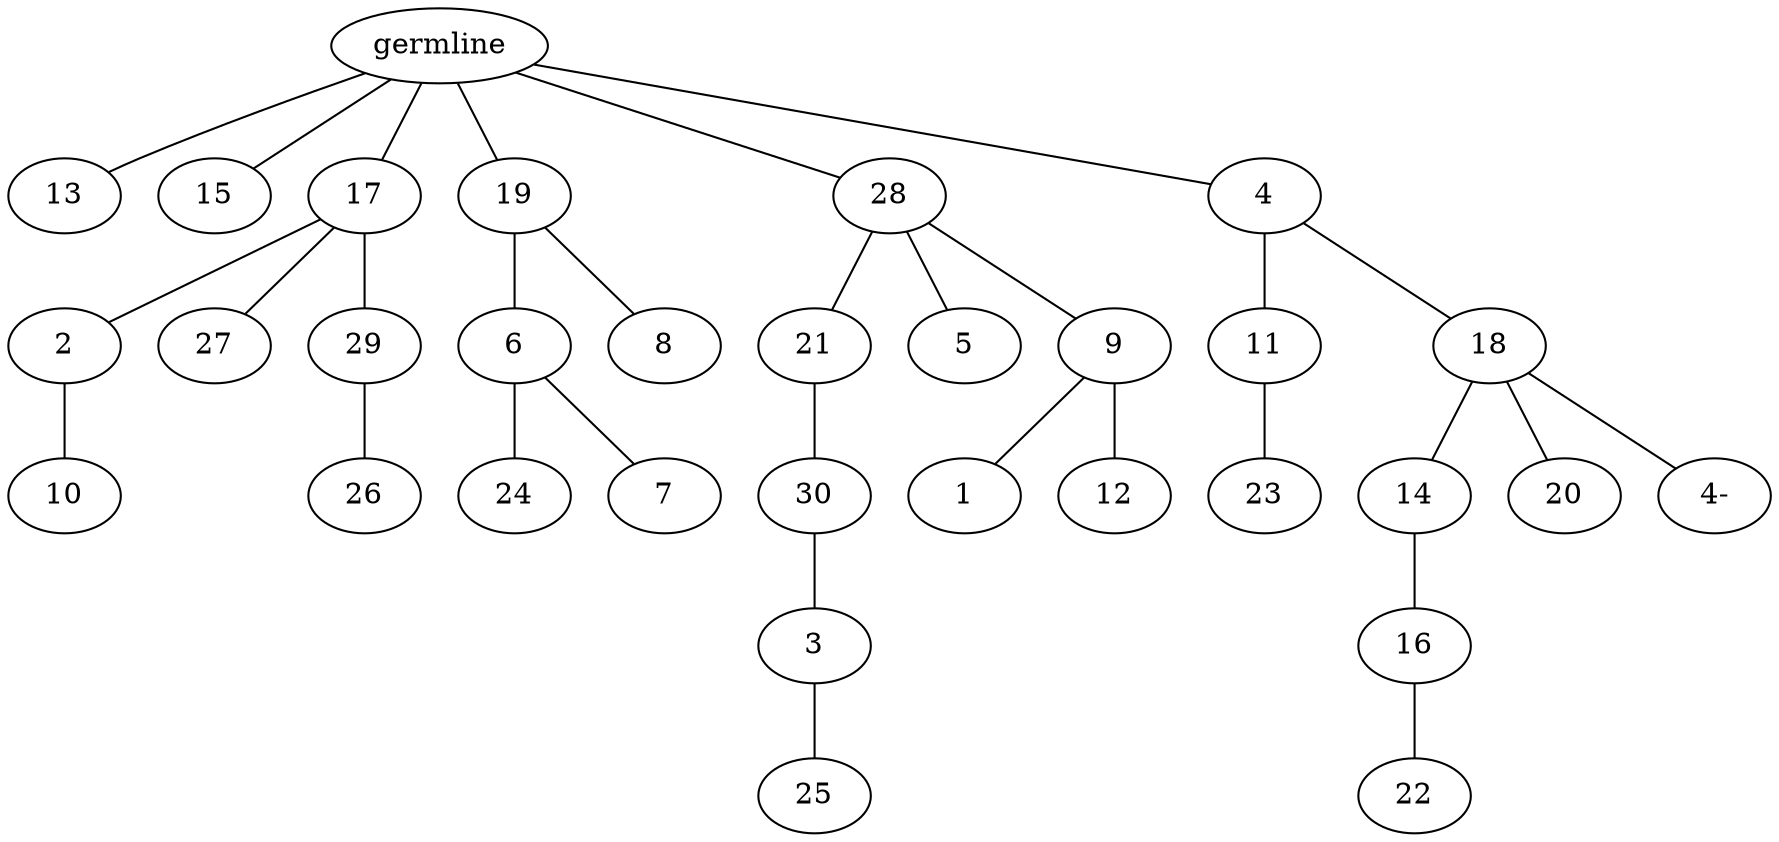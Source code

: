 graph tree {
    "139761088172240" [label="germline"];
    "139761088111904" [label="13"];
    "139761088091904" [label="15"];
    "139761088059328" [label="17"];
    "139761088057504" [label="2"];
    "139761088540144" [label="10"];
    "139761088058464" [label="27"];
    "139761088540576" [label="29"];
    "139761088262832" [label="26"];
    "139761088057792" [label="19"];
    "139761088263312" [label="6"];
    "139761088263840" [label="24"];
    "139761088264176" [label="7"];
    "139761088263408" [label="8"];
    "139761088262400" [label="28"];
    "139761088265040" [label="21"];
    "139761088265568" [label="30"];
    "139761088266000" [label="3"];
    "139761088266496" [label="25"];
    "139761088265376" [label="5"];
    "139761088265088" [label="9"];
    "139761088266784" [label="1"];
    "139761088266880" [label="12"];
    "139761088264944" [label="4"];
    "139761088267744" [label="11"];
    "139761088268224" [label="23"];
    "139761088268080" [label="18"];
    "139761088268752" [label="14"];
    "139761088090800" [label="16"];
    "139761088111616" [label="22"];
    "139761088092624" [label="20"];
    "139761088262928" [label="4-"];
    "139761088172240" -- "139761088111904";
    "139761088172240" -- "139761088091904";
    "139761088172240" -- "139761088059328";
    "139761088172240" -- "139761088057792";
    "139761088172240" -- "139761088262400";
    "139761088172240" -- "139761088264944";
    "139761088059328" -- "139761088057504";
    "139761088059328" -- "139761088058464";
    "139761088059328" -- "139761088540576";
    "139761088057504" -- "139761088540144";
    "139761088540576" -- "139761088262832";
    "139761088057792" -- "139761088263312";
    "139761088057792" -- "139761088263408";
    "139761088263312" -- "139761088263840";
    "139761088263312" -- "139761088264176";
    "139761088262400" -- "139761088265040";
    "139761088262400" -- "139761088265376";
    "139761088262400" -- "139761088265088";
    "139761088265040" -- "139761088265568";
    "139761088265568" -- "139761088266000";
    "139761088266000" -- "139761088266496";
    "139761088265088" -- "139761088266784";
    "139761088265088" -- "139761088266880";
    "139761088264944" -- "139761088267744";
    "139761088264944" -- "139761088268080";
    "139761088267744" -- "139761088268224";
    "139761088268080" -- "139761088268752";
    "139761088268080" -- "139761088092624";
    "139761088268080" -- "139761088262928";
    "139761088268752" -- "139761088090800";
    "139761088090800" -- "139761088111616";
}
